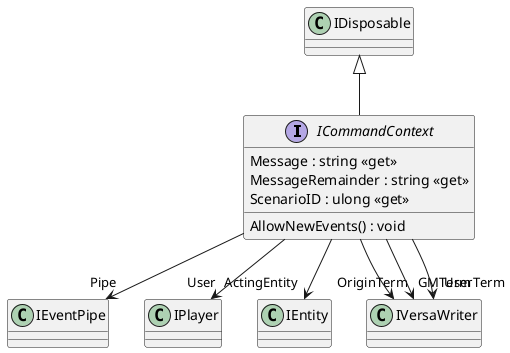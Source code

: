 @startuml
interface ICommandContext {
    Message : string <<get>>
    MessageRemainder : string <<get>>
    ScenarioID : ulong <<get>>
    AllowNewEvents() : void
}
IDisposable <|-- ICommandContext
ICommandContext --> "Pipe" IEventPipe
ICommandContext --> "User" IPlayer
ICommandContext --> "ActingEntity" IEntity
ICommandContext --> "OriginTerm" IVersaWriter
ICommandContext --> "GMTerm" IVersaWriter
ICommandContext --> "UserTerm" IVersaWriter
@enduml
